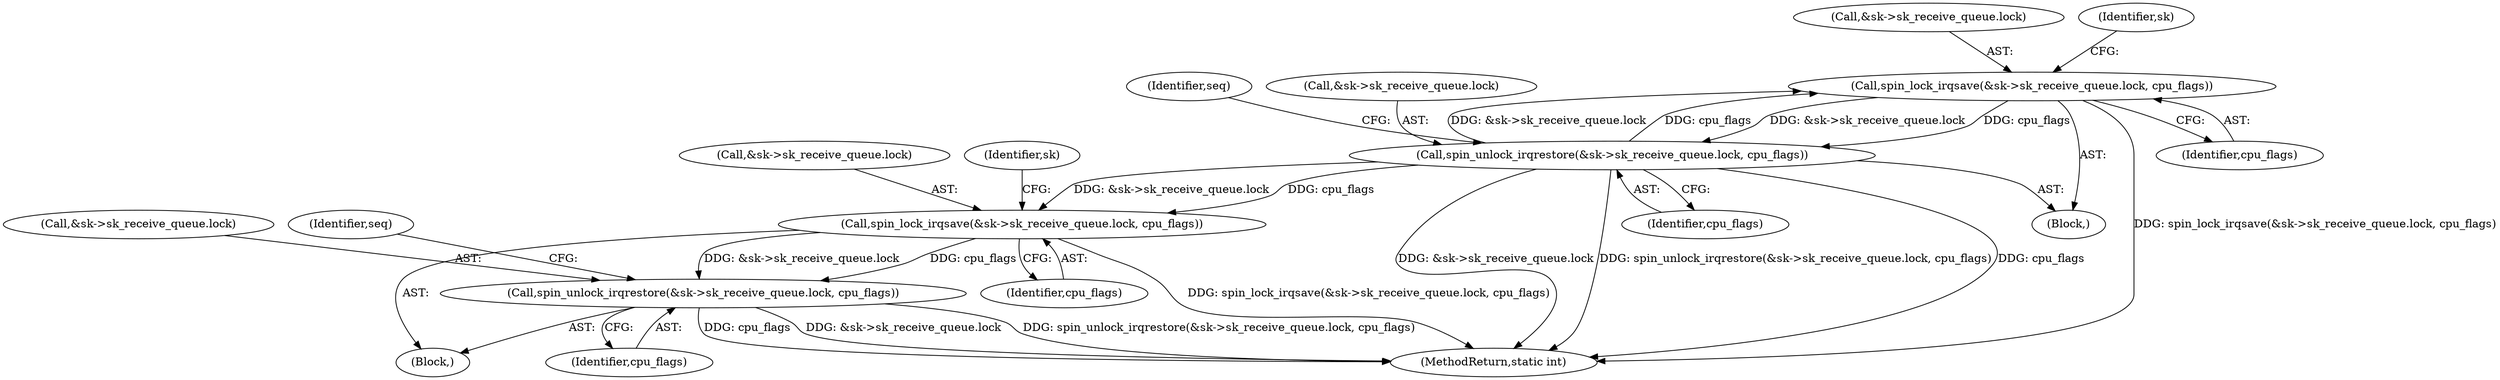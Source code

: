 digraph "0_linux_f3d3342602f8bcbf37d7c46641cb9bca7618eb1c_21@pointer" {
"1000449" [label="(Call,spin_lock_irqsave(&sk->sk_receive_queue.lock, cpu_flags))"];
"1000461" [label="(Call,spin_unlock_irqrestore(&sk->sk_receive_queue.lock, cpu_flags))"];
"1000449" [label="(Call,spin_lock_irqsave(&sk->sk_receive_queue.lock, cpu_flags))"];
"1000528" [label="(Call,spin_lock_irqsave(&sk->sk_receive_queue.lock, cpu_flags))"];
"1000540" [label="(Call,spin_unlock_irqrestore(&sk->sk_receive_queue.lock, cpu_flags))"];
"1000456" [label="(Identifier,cpu_flags)"];
"1000535" [label="(Identifier,cpu_flags)"];
"1000449" [label="(Call,spin_lock_irqsave(&sk->sk_receive_queue.lock, cpu_flags))"];
"1000527" [label="(Block,)"];
"1000550" [label="(Identifier,seq)"];
"1000450" [label="(Call,&sk->sk_receive_queue.lock)"];
"1000448" [label="(Block,)"];
"1000468" [label="(Identifier,cpu_flags)"];
"1000547" [label="(Identifier,cpu_flags)"];
"1000541" [label="(Call,&sk->sk_receive_queue.lock)"];
"1000553" [label="(MethodReturn,static int)"];
"1000537" [label="(Identifier,sk)"];
"1000528" [label="(Call,spin_lock_irqsave(&sk->sk_receive_queue.lock, cpu_flags))"];
"1000540" [label="(Call,spin_unlock_irqrestore(&sk->sk_receive_queue.lock, cpu_flags))"];
"1000471" [label="(Identifier,seq)"];
"1000529" [label="(Call,&sk->sk_receive_queue.lock)"];
"1000462" [label="(Call,&sk->sk_receive_queue.lock)"];
"1000458" [label="(Identifier,sk)"];
"1000461" [label="(Call,spin_unlock_irqrestore(&sk->sk_receive_queue.lock, cpu_flags))"];
"1000449" -> "1000448"  [label="AST: "];
"1000449" -> "1000456"  [label="CFG: "];
"1000450" -> "1000449"  [label="AST: "];
"1000456" -> "1000449"  [label="AST: "];
"1000458" -> "1000449"  [label="CFG: "];
"1000449" -> "1000553"  [label="DDG: spin_lock_irqsave(&sk->sk_receive_queue.lock, cpu_flags)"];
"1000461" -> "1000449"  [label="DDG: &sk->sk_receive_queue.lock"];
"1000461" -> "1000449"  [label="DDG: cpu_flags"];
"1000449" -> "1000461"  [label="DDG: &sk->sk_receive_queue.lock"];
"1000449" -> "1000461"  [label="DDG: cpu_flags"];
"1000461" -> "1000448"  [label="AST: "];
"1000461" -> "1000468"  [label="CFG: "];
"1000462" -> "1000461"  [label="AST: "];
"1000468" -> "1000461"  [label="AST: "];
"1000471" -> "1000461"  [label="CFG: "];
"1000461" -> "1000553"  [label="DDG: spin_unlock_irqrestore(&sk->sk_receive_queue.lock, cpu_flags)"];
"1000461" -> "1000553"  [label="DDG: cpu_flags"];
"1000461" -> "1000553"  [label="DDG: &sk->sk_receive_queue.lock"];
"1000461" -> "1000528"  [label="DDG: &sk->sk_receive_queue.lock"];
"1000461" -> "1000528"  [label="DDG: cpu_flags"];
"1000528" -> "1000527"  [label="AST: "];
"1000528" -> "1000535"  [label="CFG: "];
"1000529" -> "1000528"  [label="AST: "];
"1000535" -> "1000528"  [label="AST: "];
"1000537" -> "1000528"  [label="CFG: "];
"1000528" -> "1000553"  [label="DDG: spin_lock_irqsave(&sk->sk_receive_queue.lock, cpu_flags)"];
"1000528" -> "1000540"  [label="DDG: &sk->sk_receive_queue.lock"];
"1000528" -> "1000540"  [label="DDG: cpu_flags"];
"1000540" -> "1000527"  [label="AST: "];
"1000540" -> "1000547"  [label="CFG: "];
"1000541" -> "1000540"  [label="AST: "];
"1000547" -> "1000540"  [label="AST: "];
"1000550" -> "1000540"  [label="CFG: "];
"1000540" -> "1000553"  [label="DDG: spin_unlock_irqrestore(&sk->sk_receive_queue.lock, cpu_flags)"];
"1000540" -> "1000553"  [label="DDG: cpu_flags"];
"1000540" -> "1000553"  [label="DDG: &sk->sk_receive_queue.lock"];
}
